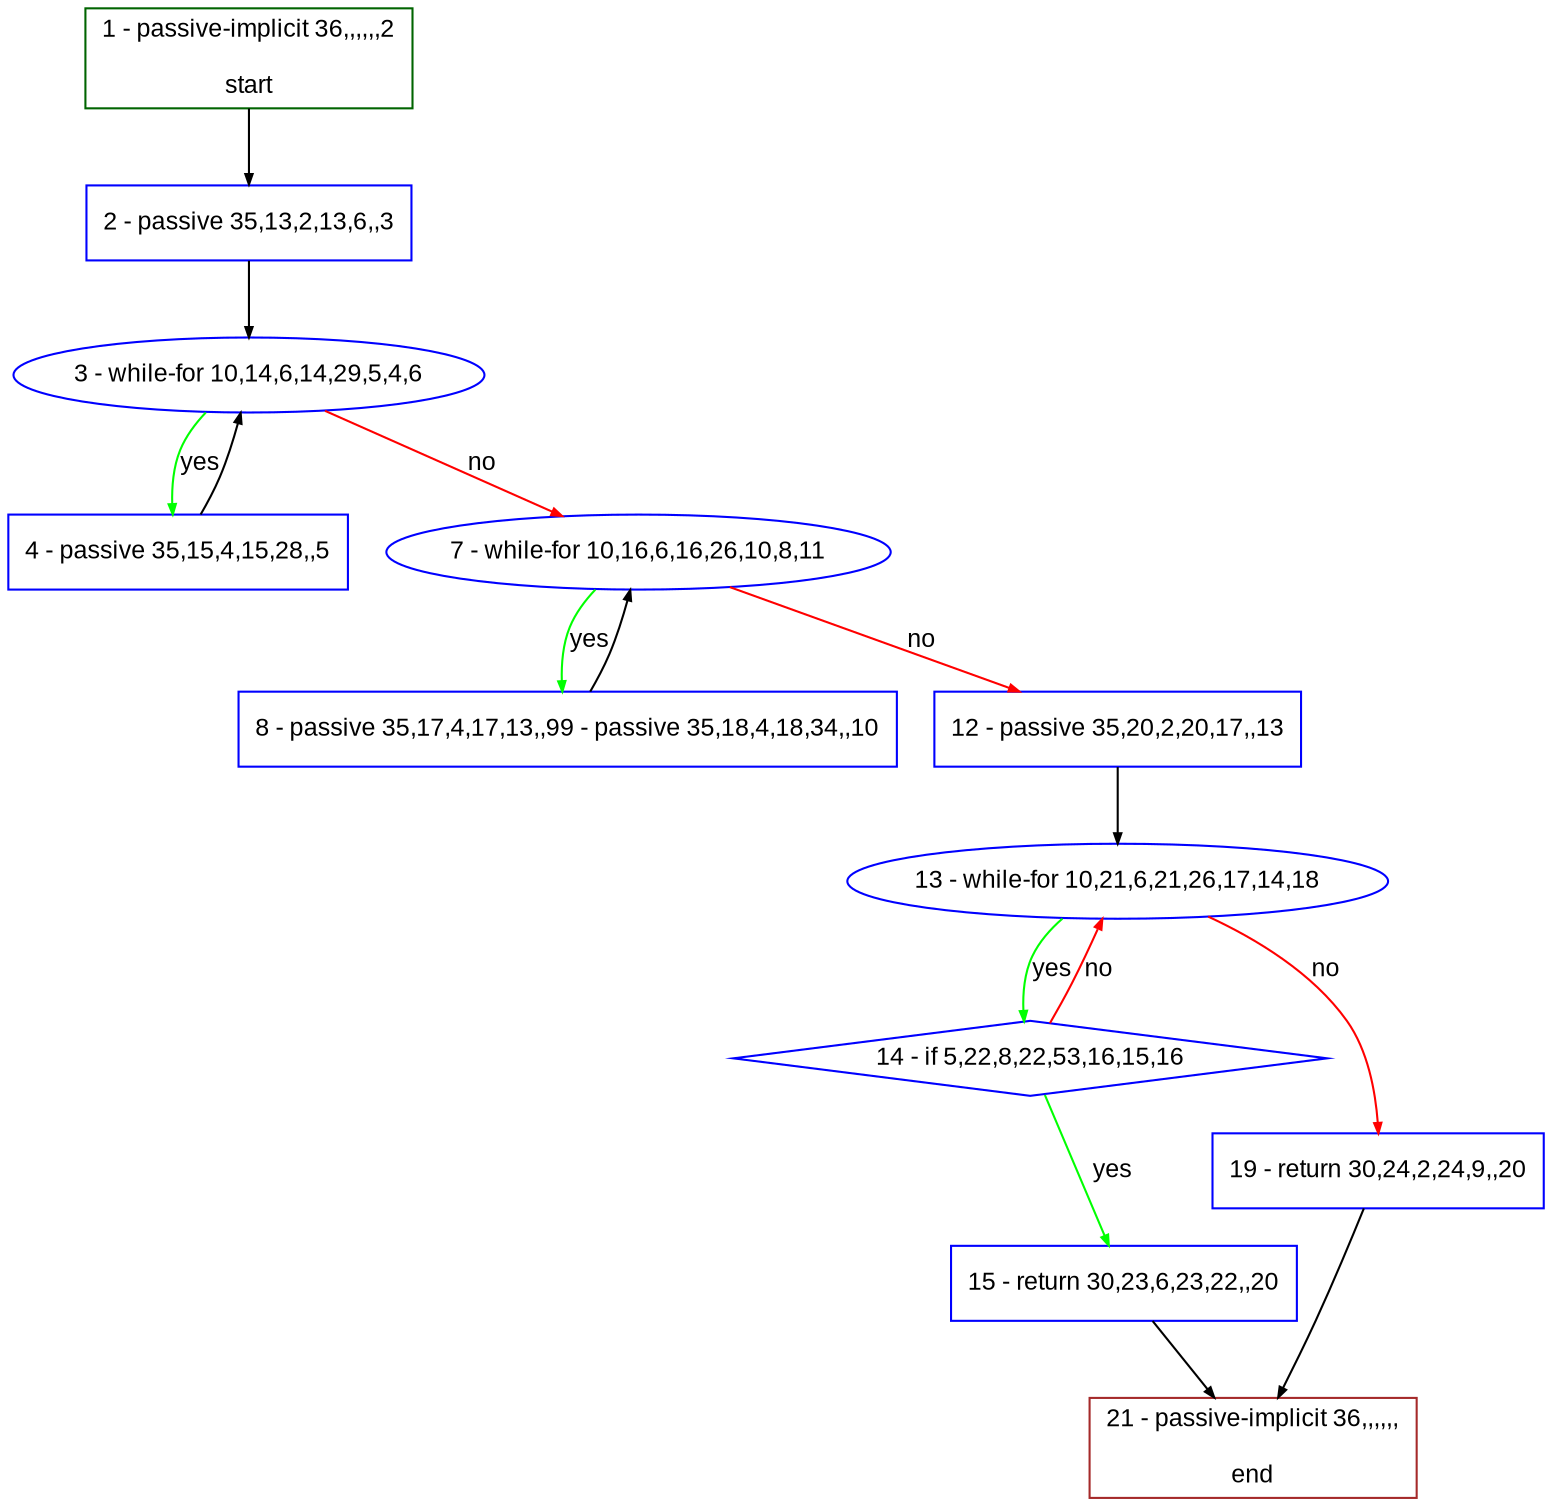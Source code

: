 digraph "" {
  graph [bgcolor="white", fillcolor="#FFFFCC", pack="true", packmode="clust", fontname="Arial", label="", fontsize="12", compound="true", style="rounded,filled"];
  node [node_initialized="no", fillcolor="white", fontname="Arial", label="", color="grey", fontsize="12", fixedsize="false", compound="true", shape="rectangle", style="filled"];
  edge [arrowtail="none", lhead="", fontcolor="black", fontname="Arial", label="", color="black", fontsize="12", arrowhead="normal", arrowsize="0.5", compound="true", ltail="", dir="forward"];
  __N1 [fillcolor="#ffffff", label="2 - passive 35,13,2,13,6,,3", color="#0000ff", shape="box", style="filled"];
  __N2 [fillcolor="#ffffff", label="1 - passive-implicit 36,,,,,,2\n\nstart", color="#006400", shape="box", style="filled"];
  __N3 [fillcolor="#ffffff", label="3 - while-for 10,14,6,14,29,5,4,6", color="#0000ff", shape="oval", style="filled"];
  __N4 [fillcolor="#ffffff", label="4 - passive 35,15,4,15,28,,5", color="#0000ff", shape="box", style="filled"];
  __N5 [fillcolor="#ffffff", label="7 - while-for 10,16,6,16,26,10,8,11", color="#0000ff", shape="oval", style="filled"];
  __N6 [fillcolor="#ffffff", label="8 - passive 35,17,4,17,13,,99 - passive 35,18,4,18,34,,10", color="#0000ff", shape="box", style="filled"];
  __N7 [fillcolor="#ffffff", label="12 - passive 35,20,2,20,17,,13", color="#0000ff", shape="box", style="filled"];
  __N8 [fillcolor="#ffffff", label="13 - while-for 10,21,6,21,26,17,14,18", color="#0000ff", shape="oval", style="filled"];
  __N9 [fillcolor="#ffffff", label="14 - if 5,22,8,22,53,16,15,16", color="#0000ff", shape="diamond", style="filled"];
  __N10 [fillcolor="#ffffff", label="19 - return 30,24,2,24,9,,20", color="#0000ff", shape="box", style="filled"];
  __N11 [fillcolor="#ffffff", label="15 - return 30,23,6,23,22,,20", color="#0000ff", shape="box", style="filled"];
  __N12 [fillcolor="#ffffff", label="21 - passive-implicit 36,,,,,,\n\nend", color="#a52a2a", shape="box", style="filled"];
  __N2 -> __N1 [arrowtail="none", color="#000000", label="", arrowhead="normal", dir="forward"];
  __N1 -> __N3 [arrowtail="none", color="#000000", label="", arrowhead="normal", dir="forward"];
  __N3 -> __N4 [arrowtail="none", color="#00ff00", label="yes", arrowhead="normal", dir="forward"];
  __N4 -> __N3 [arrowtail="none", color="#000000", label="", arrowhead="normal", dir="forward"];
  __N3 -> __N5 [arrowtail="none", color="#ff0000", label="no", arrowhead="normal", dir="forward"];
  __N5 -> __N6 [arrowtail="none", color="#00ff00", label="yes", arrowhead="normal", dir="forward"];
  __N6 -> __N5 [arrowtail="none", color="#000000", label="", arrowhead="normal", dir="forward"];
  __N5 -> __N7 [arrowtail="none", color="#ff0000", label="no", arrowhead="normal", dir="forward"];
  __N7 -> __N8 [arrowtail="none", color="#000000", label="", arrowhead="normal", dir="forward"];
  __N8 -> __N9 [arrowtail="none", color="#00ff00", label="yes", arrowhead="normal", dir="forward"];
  __N9 -> __N8 [arrowtail="none", color="#ff0000", label="no", arrowhead="normal", dir="forward"];
  __N8 -> __N10 [arrowtail="none", color="#ff0000", label="no", arrowhead="normal", dir="forward"];
  __N9 -> __N11 [arrowtail="none", color="#00ff00", label="yes", arrowhead="normal", dir="forward"];
  __N11 -> __N12 [arrowtail="none", color="#000000", label="", arrowhead="normal", dir="forward"];
  __N10 -> __N12 [arrowtail="none", color="#000000", label="", arrowhead="normal", dir="forward"];
}
